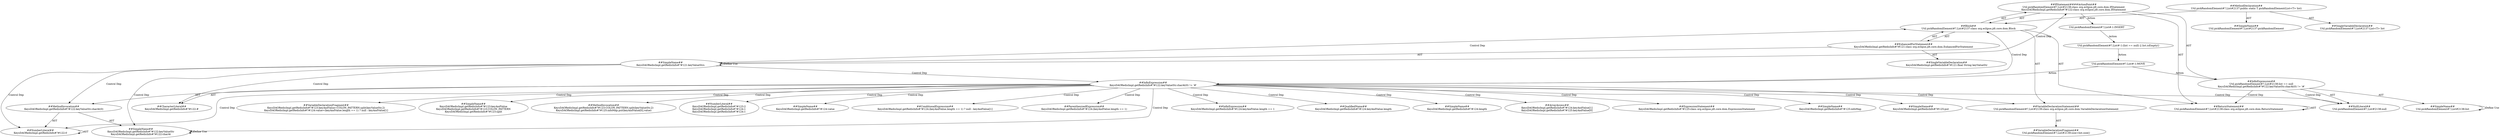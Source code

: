 digraph "Pattern" {
0 [label="##IfStatement####ActionPoint##\nUtil.pickRandomElement#?,List#2138:class org.eclipse.jdt.core.dom.IfStatement\nKeysDAORedisImpl.getRedisInfo#?#122:class org.eclipse.jdt.core.dom.IfStatement" shape=ellipse]
1 [label="##Block##\nUtil.pickRandomElement#?,List#2137:class org.eclipse.jdt.core.dom.Block" shape=ellipse]
2 [label="##InfixExpression##\nUtil.pickRandomElement#?,List#2138:list == null\nKeysDAORedisImpl.getRedisInfo#?#122:keyValueStr.charAt(0) != '#'" shape=ellipse]
3 [label="##ReturnStatement##\nUtil.pickRandomElement#?,List#2138:class org.eclipse.jdt.core.dom.ReturnStatement" shape=ellipse]
4 [label="Util.pickRandomElement#?,List#-1:INSERT" shape=ellipse]
5 [label="##MethodDeclaration##\nUtil.pickRandomElement#?,List#2137:public static T pickRandomElement(List<T> list)" shape=ellipse]
6 [label="##VariableDeclarationStatement##\nUtil.pickRandomElement#?,List#2139:class org.eclipse.jdt.core.dom.VariableDeclarationStatement" shape=ellipse]
7 [label="##SimpleName##\nUtil.pickRandomElement#?,List#2137:pickRandomElement" shape=ellipse]
8 [label="##SingleVariableDeclaration##\nUtil.pickRandomElement#?,List#2137:List<T> list" shape=ellipse]
9 [label="##VariableDeclarationFragment##\nUtil.pickRandomElement#?,List#2139:size=list.size()" shape=ellipse]
10 [label="Util.pickRandomElement#?,List#-1:MOVE" shape=ellipse]
11 [label="##SimpleName##\nUtil.pickRandomElement#?,List#2138:list" shape=ellipse]
12 [label="##NullLiteral##\nUtil.pickRandomElement#?,List#2138:null" shape=ellipse]
13 [label="Util.pickRandomElement#?,List#-1:(list == null) || list.isEmpty()" shape=ellipse]
14 [label="##SimpleName##\nKeysDAORedisImpl.getRedisInfo#?#121:keyValueStrs" shape=ellipse]
15 [label="##EnhancedForStatement##\nKeysDAORedisImpl.getRedisInfo#?#121:class org.eclipse.jdt.core.dom.EnhancedForStatement" shape=ellipse]
16 [label="##InfixExpression##\nKeysDAORedisImpl.getRedisInfo#?#122:keyValueStr.charAt(0) != '#'" shape=ellipse]
17 [label="##MethodInvocation##\nKeysDAORedisImpl.getRedisInfo#?#122:keyValueStr.charAt(0)" shape=ellipse]
18 [label="##SimpleName##\nKeysDAORedisImpl.getRedisInfo#?#122:keyValueStr\nKeysDAORedisImpl.getRedisInfo#?#122:charAt" shape=ellipse]
19 [label="##NumberLiteral##\nKeysDAORedisImpl.getRedisInfo#?#122:0" shape=ellipse]
20 [label="##CharacterLiteral##\nKeysDAORedisImpl.getRedisInfo#?#122:#" shape=ellipse]
21 [label="##SingleVariableDeclaration##\nKeysDAORedisImpl.getRedisInfo#?#121:final String keyValueStr" shape=ellipse]
22 [label="##VariableDeclarationFragment##\nKeysDAORedisImpl.getRedisInfo#?#123:keyAndValue=COLON_PATTERN.split(keyValueStr,2)\nKeysDAORedisImpl.getRedisInfo#?#124:value=(keyAndValue.length == 1) ? null : keyAndValue[1]" shape=ellipse]
23 [label="##SimpleName##\nKeysDAORedisImpl.getRedisInfo#?#123:keyAndValue\nKeysDAORedisImpl.getRedisInfo#?#123:COLON_PATTERN\nKeysDAORedisImpl.getRedisInfo#?#123:split" shape=ellipse]
24 [label="##MethodInvocation##\nKeysDAORedisImpl.getRedisInfo#?#123:COLON_PATTERN.split(keyValueStr,2)\nKeysDAORedisImpl.getRedisInfo#?#125:infoMap.put(keyAndValue[0],value)" shape=ellipse]
25 [label="##NumberLiteral##\nKeysDAORedisImpl.getRedisInfo#?#123:2\nKeysDAORedisImpl.getRedisInfo#?#124:1\nKeysDAORedisImpl.getRedisInfo#?#124:1" shape=ellipse]
26 [label="##SimpleName##\nKeysDAORedisImpl.getRedisInfo#?#124:value" shape=ellipse]
27 [label="##ConditionalExpression##\nKeysDAORedisImpl.getRedisInfo#?#124:(keyAndValue.length == 1) ? null : keyAndValue[1]" shape=ellipse]
28 [label="##ParenthesizedExpression##\nKeysDAORedisImpl.getRedisInfo#?#124:(keyAndValue.length == 1)" shape=ellipse]
29 [label="##InfixExpression##\nKeysDAORedisImpl.getRedisInfo#?#124:keyAndValue.length == 1" shape=ellipse]
30 [label="##QualifiedName##\nKeysDAORedisImpl.getRedisInfo#?#124:keyAndValue.length" shape=ellipse]
31 [label="##SimpleName##\nKeysDAORedisImpl.getRedisInfo#?#124:length" shape=ellipse]
32 [label="##ArrayAccess##\nKeysDAORedisImpl.getRedisInfo#?#124:keyAndValue[1]\nKeysDAORedisImpl.getRedisInfo#?#125:keyAndValue[0]" shape=ellipse]
33 [label="##ExpressionStatement##\nKeysDAORedisImpl.getRedisInfo#?#125:class org.eclipse.jdt.core.dom.ExpressionStatement" shape=ellipse]
34 [label="##SimpleName##\nKeysDAORedisImpl.getRedisInfo#?#125:infoMap" shape=ellipse]
35 [label="##SimpleName##\nKeysDAORedisImpl.getRedisInfo#?#125:put" shape=ellipse]
0 -> 2 [label="AST"];
0 -> 3 [label="AST"];
0 -> 4 [label="Action"];
0 -> 1 [label="AST"];
1 -> 0 [label="AST"];
1 -> 6 [label="AST"];
1 -> 3 [label="AST"];
1 -> 15 [label="AST"];
2 -> 11 [label="AST"];
2 -> 12 [label="AST"];
2 -> 3 [label="Control Dep"];
2 -> 12 [label="Control Dep"];
3 -> 3 [label="AST"];
4 -> 13 [label="Action"];
5 -> 1 [label="AST"];
5 -> 7 [label="AST"];
5 -> 8 [label="AST"];
6 -> 9 [label="AST"];
10 -> 2 [label="Action"];
10 -> 16 [label="Action"];
11 -> 11 [label="Define Use"];
13 -> 10 [label="Action"];
14 -> 0 [label="Control Dep"];
14 -> 14 [label="Define Use"];
14 -> 1 [label="Control Dep"];
14 -> 16 [label="Control Dep"];
14 -> 17 [label="Control Dep"];
14 -> 18 [label="Control Dep"];
14 -> 19 [label="Control Dep"];
14 -> 20 [label="Control Dep"];
15 -> 14 [label="AST"];
15 -> 21 [label="AST"];
15 -> 1 [label="AST"];
16 -> 17 [label="AST"];
16 -> 20 [label="AST"];
16 -> 1 [label="Control Dep"];
16 -> 6 [label="Control Dep"];
16 -> 22 [label="Control Dep"];
16 -> 23 [label="Control Dep"];
16 -> 24 [label="Control Dep"];
16 -> 18 [label="Control Dep"];
16 -> 25 [label="Control Dep"];
16 -> 26 [label="Control Dep"];
16 -> 27 [label="Control Dep"];
16 -> 28 [label="Control Dep"];
16 -> 29 [label="Control Dep"];
16 -> 30 [label="Control Dep"];
16 -> 31 [label="Control Dep"];
16 -> 12 [label="Control Dep"];
16 -> 32 [label="Control Dep"];
16 -> 33 [label="Control Dep"];
16 -> 34 [label="Control Dep"];
16 -> 35 [label="Control Dep"];
16 -> 19 [label="Control Dep"];
17 -> 18 [label="AST"];
17 -> 19 [label="AST"];
18 -> 18 [label="Define Use"];
19 -> 19 [label="AST"];
}